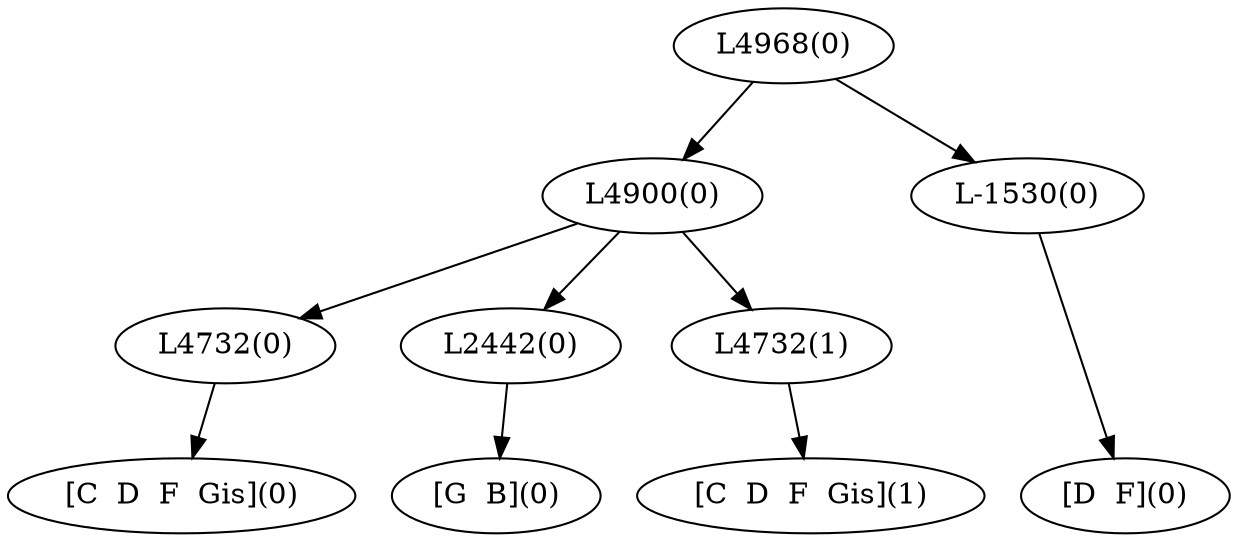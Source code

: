 digraph sample{
"L4732(0)"->"[C  D  F  Gis](0)"
"L2442(0)"->"[G  B](0)"
"L4732(1)"->"[C  D  F  Gis](1)"
"L4900(0)"->"L4732(0)"
"L4900(0)"->"L2442(0)"
"L4900(0)"->"L4732(1)"
"L-1530(0)"->"[D  F](0)"
"L4968(0)"->"L4900(0)"
"L4968(0)"->"L-1530(0)"
{rank = min; "L4968(0)"}
{rank = same; "L4900(0)"; "L-1530(0)";}
{rank = same; "L4732(0)"; "L2442(0)"; "L4732(1)";}
{rank = max; "[C  D  F  Gis](0)"; "[C  D  F  Gis](1)"; "[D  F](0)"; "[G  B](0)";}
}